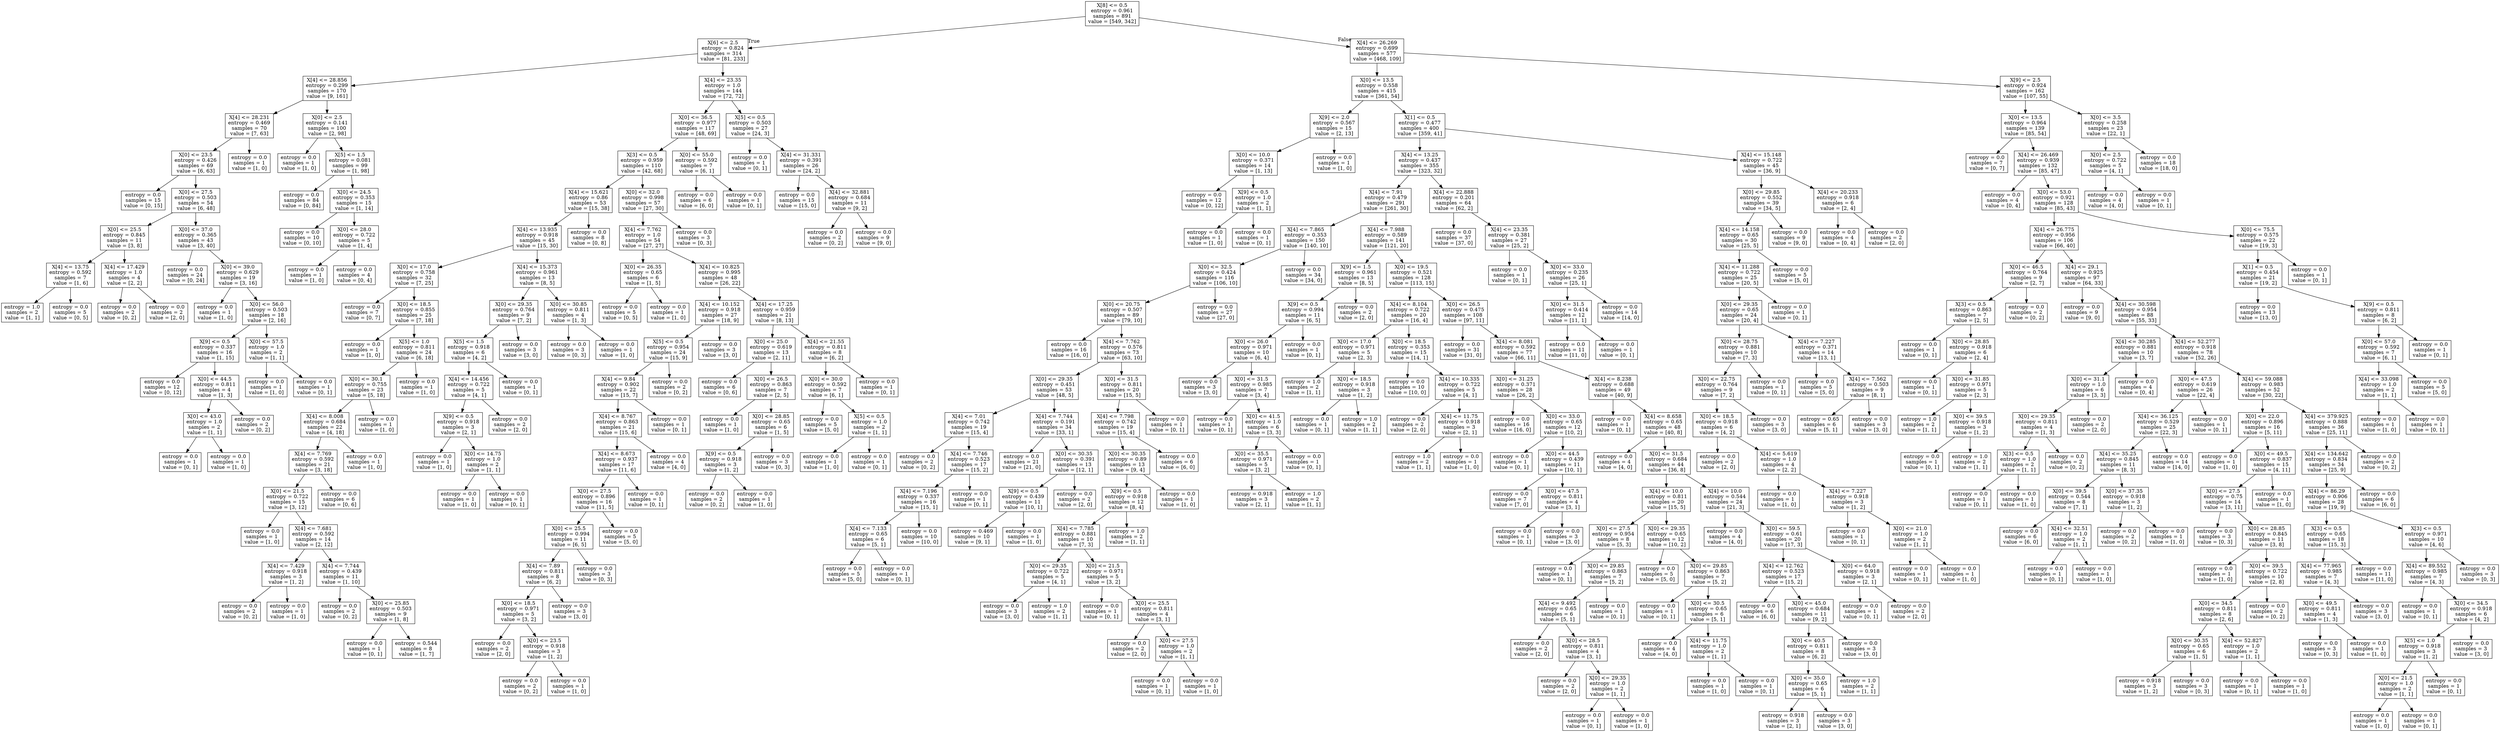 digraph Tree {
node [shape=box] ;
0 [label="X[8] <= 0.5\nentropy = 0.961\nsamples = 891\nvalue = [549, 342]"] ;
1 [label="X[6] <= 2.5\nentropy = 0.824\nsamples = 314\nvalue = [81, 233]"] ;
0 -> 1 [labeldistance=2.5, labelangle=45, headlabel="True"] ;
2 [label="X[4] <= 28.856\nentropy = 0.299\nsamples = 170\nvalue = [9, 161]"] ;
1 -> 2 ;
3 [label="X[4] <= 28.231\nentropy = 0.469\nsamples = 70\nvalue = [7, 63]"] ;
2 -> 3 ;
4 [label="X[0] <= 23.5\nentropy = 0.426\nsamples = 69\nvalue = [6, 63]"] ;
3 -> 4 ;
5 [label="entropy = 0.0\nsamples = 15\nvalue = [0, 15]"] ;
4 -> 5 ;
6 [label="X[0] <= 27.5\nentropy = 0.503\nsamples = 54\nvalue = [6, 48]"] ;
4 -> 6 ;
7 [label="X[0] <= 25.5\nentropy = 0.845\nsamples = 11\nvalue = [3, 8]"] ;
6 -> 7 ;
8 [label="X[4] <= 13.75\nentropy = 0.592\nsamples = 7\nvalue = [1, 6]"] ;
7 -> 8 ;
9 [label="entropy = 1.0\nsamples = 2\nvalue = [1, 1]"] ;
8 -> 9 ;
10 [label="entropy = 0.0\nsamples = 5\nvalue = [0, 5]"] ;
8 -> 10 ;
11 [label="X[4] <= 17.429\nentropy = 1.0\nsamples = 4\nvalue = [2, 2]"] ;
7 -> 11 ;
12 [label="entropy = 0.0\nsamples = 2\nvalue = [0, 2]"] ;
11 -> 12 ;
13 [label="entropy = 0.0\nsamples = 2\nvalue = [2, 0]"] ;
11 -> 13 ;
14 [label="X[0] <= 37.0\nentropy = 0.365\nsamples = 43\nvalue = [3, 40]"] ;
6 -> 14 ;
15 [label="entropy = 0.0\nsamples = 24\nvalue = [0, 24]"] ;
14 -> 15 ;
16 [label="X[0] <= 39.0\nentropy = 0.629\nsamples = 19\nvalue = [3, 16]"] ;
14 -> 16 ;
17 [label="entropy = 0.0\nsamples = 1\nvalue = [1, 0]"] ;
16 -> 17 ;
18 [label="X[0] <= 56.0\nentropy = 0.503\nsamples = 18\nvalue = [2, 16]"] ;
16 -> 18 ;
19 [label="X[9] <= 0.5\nentropy = 0.337\nsamples = 16\nvalue = [1, 15]"] ;
18 -> 19 ;
20 [label="entropy = 0.0\nsamples = 12\nvalue = [0, 12]"] ;
19 -> 20 ;
21 [label="X[0] <= 44.5\nentropy = 0.811\nsamples = 4\nvalue = [1, 3]"] ;
19 -> 21 ;
22 [label="X[0] <= 43.0\nentropy = 1.0\nsamples = 2\nvalue = [1, 1]"] ;
21 -> 22 ;
23 [label="entropy = 0.0\nsamples = 1\nvalue = [0, 1]"] ;
22 -> 23 ;
24 [label="entropy = 0.0\nsamples = 1\nvalue = [1, 0]"] ;
22 -> 24 ;
25 [label="entropy = 0.0\nsamples = 2\nvalue = [0, 2]"] ;
21 -> 25 ;
26 [label="X[0] <= 57.5\nentropy = 1.0\nsamples = 2\nvalue = [1, 1]"] ;
18 -> 26 ;
27 [label="entropy = 0.0\nsamples = 1\nvalue = [1, 0]"] ;
26 -> 27 ;
28 [label="entropy = 0.0\nsamples = 1\nvalue = [0, 1]"] ;
26 -> 28 ;
29 [label="entropy = 0.0\nsamples = 1\nvalue = [1, 0]"] ;
3 -> 29 ;
30 [label="X[0] <= 2.5\nentropy = 0.141\nsamples = 100\nvalue = [2, 98]"] ;
2 -> 30 ;
31 [label="entropy = 0.0\nsamples = 1\nvalue = [1, 0]"] ;
30 -> 31 ;
32 [label="X[5] <= 1.5\nentropy = 0.081\nsamples = 99\nvalue = [1, 98]"] ;
30 -> 32 ;
33 [label="entropy = 0.0\nsamples = 84\nvalue = [0, 84]"] ;
32 -> 33 ;
34 [label="X[0] <= 24.5\nentropy = 0.353\nsamples = 15\nvalue = [1, 14]"] ;
32 -> 34 ;
35 [label="entropy = 0.0\nsamples = 10\nvalue = [0, 10]"] ;
34 -> 35 ;
36 [label="X[0] <= 28.0\nentropy = 0.722\nsamples = 5\nvalue = [1, 4]"] ;
34 -> 36 ;
37 [label="entropy = 0.0\nsamples = 1\nvalue = [1, 0]"] ;
36 -> 37 ;
38 [label="entropy = 0.0\nsamples = 4\nvalue = [0, 4]"] ;
36 -> 38 ;
39 [label="X[4] <= 23.35\nentropy = 1.0\nsamples = 144\nvalue = [72, 72]"] ;
1 -> 39 ;
40 [label="X[0] <= 36.5\nentropy = 0.977\nsamples = 117\nvalue = [48, 69]"] ;
39 -> 40 ;
41 [label="X[3] <= 0.5\nentropy = 0.959\nsamples = 110\nvalue = [42, 68]"] ;
40 -> 41 ;
42 [label="X[4] <= 15.621\nentropy = 0.86\nsamples = 53\nvalue = [15, 38]"] ;
41 -> 42 ;
43 [label="X[4] <= 13.935\nentropy = 0.918\nsamples = 45\nvalue = [15, 30]"] ;
42 -> 43 ;
44 [label="X[0] <= 17.0\nentropy = 0.758\nsamples = 32\nvalue = [7, 25]"] ;
43 -> 44 ;
45 [label="entropy = 0.0\nsamples = 7\nvalue = [0, 7]"] ;
44 -> 45 ;
46 [label="X[0] <= 18.5\nentropy = 0.855\nsamples = 25\nvalue = [7, 18]"] ;
44 -> 46 ;
47 [label="entropy = 0.0\nsamples = 1\nvalue = [1, 0]"] ;
46 -> 47 ;
48 [label="X[5] <= 1.0\nentropy = 0.811\nsamples = 24\nvalue = [6, 18]"] ;
46 -> 48 ;
49 [label="X[0] <= 30.1\nentropy = 0.755\nsamples = 23\nvalue = [5, 18]"] ;
48 -> 49 ;
50 [label="X[4] <= 8.008\nentropy = 0.684\nsamples = 22\nvalue = [4, 18]"] ;
49 -> 50 ;
51 [label="X[4] <= 7.769\nentropy = 0.592\nsamples = 21\nvalue = [3, 18]"] ;
50 -> 51 ;
52 [label="X[0] <= 21.5\nentropy = 0.722\nsamples = 15\nvalue = [3, 12]"] ;
51 -> 52 ;
53 [label="entropy = 0.0\nsamples = 1\nvalue = [1, 0]"] ;
52 -> 53 ;
54 [label="X[4] <= 7.681\nentropy = 0.592\nsamples = 14\nvalue = [2, 12]"] ;
52 -> 54 ;
55 [label="X[4] <= 7.429\nentropy = 0.918\nsamples = 3\nvalue = [1, 2]"] ;
54 -> 55 ;
56 [label="entropy = 0.0\nsamples = 2\nvalue = [0, 2]"] ;
55 -> 56 ;
57 [label="entropy = 0.0\nsamples = 1\nvalue = [1, 0]"] ;
55 -> 57 ;
58 [label="X[4] <= 7.744\nentropy = 0.439\nsamples = 11\nvalue = [1, 10]"] ;
54 -> 58 ;
59 [label="entropy = 0.0\nsamples = 2\nvalue = [0, 2]"] ;
58 -> 59 ;
60 [label="X[0] <= 25.85\nentropy = 0.503\nsamples = 9\nvalue = [1, 8]"] ;
58 -> 60 ;
61 [label="entropy = 0.0\nsamples = 1\nvalue = [0, 1]"] ;
60 -> 61 ;
62 [label="entropy = 0.544\nsamples = 8\nvalue = [1, 7]"] ;
60 -> 62 ;
63 [label="entropy = 0.0\nsamples = 6\nvalue = [0, 6]"] ;
51 -> 63 ;
64 [label="entropy = 0.0\nsamples = 1\nvalue = [1, 0]"] ;
50 -> 64 ;
65 [label="entropy = 0.0\nsamples = 1\nvalue = [1, 0]"] ;
49 -> 65 ;
66 [label="entropy = 0.0\nsamples = 1\nvalue = [1, 0]"] ;
48 -> 66 ;
67 [label="X[4] <= 15.373\nentropy = 0.961\nsamples = 13\nvalue = [8, 5]"] ;
43 -> 67 ;
68 [label="X[0] <= 29.35\nentropy = 0.764\nsamples = 9\nvalue = [7, 2]"] ;
67 -> 68 ;
69 [label="X[5] <= 1.5\nentropy = 0.918\nsamples = 6\nvalue = [4, 2]"] ;
68 -> 69 ;
70 [label="X[4] <= 14.456\nentropy = 0.722\nsamples = 5\nvalue = [4, 1]"] ;
69 -> 70 ;
71 [label="X[9] <= 0.5\nentropy = 0.918\nsamples = 3\nvalue = [2, 1]"] ;
70 -> 71 ;
72 [label="entropy = 0.0\nsamples = 1\nvalue = [1, 0]"] ;
71 -> 72 ;
73 [label="X[0] <= 14.75\nentropy = 1.0\nsamples = 2\nvalue = [1, 1]"] ;
71 -> 73 ;
74 [label="entropy = 0.0\nsamples = 1\nvalue = [1, 0]"] ;
73 -> 74 ;
75 [label="entropy = 0.0\nsamples = 1\nvalue = [0, 1]"] ;
73 -> 75 ;
76 [label="entropy = 0.0\nsamples = 2\nvalue = [2, 0]"] ;
70 -> 76 ;
77 [label="entropy = 0.0\nsamples = 1\nvalue = [0, 1]"] ;
69 -> 77 ;
78 [label="entropy = 0.0\nsamples = 3\nvalue = [3, 0]"] ;
68 -> 78 ;
79 [label="X[0] <= 30.85\nentropy = 0.811\nsamples = 4\nvalue = [1, 3]"] ;
67 -> 79 ;
80 [label="entropy = 0.0\nsamples = 3\nvalue = [0, 3]"] ;
79 -> 80 ;
81 [label="entropy = 0.0\nsamples = 1\nvalue = [1, 0]"] ;
79 -> 81 ;
82 [label="entropy = 0.0\nsamples = 8\nvalue = [0, 8]"] ;
42 -> 82 ;
83 [label="X[0] <= 32.0\nentropy = 0.998\nsamples = 57\nvalue = [27, 30]"] ;
41 -> 83 ;
84 [label="X[4] <= 7.762\nentropy = 1.0\nsamples = 54\nvalue = [27, 27]"] ;
83 -> 84 ;
85 [label="X[0] <= 26.35\nentropy = 0.65\nsamples = 6\nvalue = [1, 5]"] ;
84 -> 85 ;
86 [label="entropy = 0.0\nsamples = 5\nvalue = [0, 5]"] ;
85 -> 86 ;
87 [label="entropy = 0.0\nsamples = 1\nvalue = [1, 0]"] ;
85 -> 87 ;
88 [label="X[4] <= 10.825\nentropy = 0.995\nsamples = 48\nvalue = [26, 22]"] ;
84 -> 88 ;
89 [label="X[4] <= 10.152\nentropy = 0.918\nsamples = 27\nvalue = [18, 9]"] ;
88 -> 89 ;
90 [label="X[5] <= 0.5\nentropy = 0.954\nsamples = 24\nvalue = [15, 9]"] ;
89 -> 90 ;
91 [label="X[4] <= 9.84\nentropy = 0.902\nsamples = 22\nvalue = [15, 7]"] ;
90 -> 91 ;
92 [label="X[4] <= 8.767\nentropy = 0.863\nsamples = 21\nvalue = [15, 6]"] ;
91 -> 92 ;
93 [label="X[4] <= 8.673\nentropy = 0.937\nsamples = 17\nvalue = [11, 6]"] ;
92 -> 93 ;
94 [label="X[0] <= 27.5\nentropy = 0.896\nsamples = 16\nvalue = [11, 5]"] ;
93 -> 94 ;
95 [label="X[0] <= 25.5\nentropy = 0.994\nsamples = 11\nvalue = [6, 5]"] ;
94 -> 95 ;
96 [label="X[4] <= 7.89\nentropy = 0.811\nsamples = 8\nvalue = [6, 2]"] ;
95 -> 96 ;
97 [label="X[0] <= 18.5\nentropy = 0.971\nsamples = 5\nvalue = [3, 2]"] ;
96 -> 97 ;
98 [label="entropy = 0.0\nsamples = 2\nvalue = [2, 0]"] ;
97 -> 98 ;
99 [label="X[0] <= 23.5\nentropy = 0.918\nsamples = 3\nvalue = [1, 2]"] ;
97 -> 99 ;
100 [label="entropy = 0.0\nsamples = 2\nvalue = [0, 2]"] ;
99 -> 100 ;
101 [label="entropy = 0.0\nsamples = 1\nvalue = [1, 0]"] ;
99 -> 101 ;
102 [label="entropy = 0.0\nsamples = 3\nvalue = [3, 0]"] ;
96 -> 102 ;
103 [label="entropy = 0.0\nsamples = 3\nvalue = [0, 3]"] ;
95 -> 103 ;
104 [label="entropy = 0.0\nsamples = 5\nvalue = [5, 0]"] ;
94 -> 104 ;
105 [label="entropy = 0.0\nsamples = 1\nvalue = [0, 1]"] ;
93 -> 105 ;
106 [label="entropy = 0.0\nsamples = 4\nvalue = [4, 0]"] ;
92 -> 106 ;
107 [label="entropy = 0.0\nsamples = 1\nvalue = [0, 1]"] ;
91 -> 107 ;
108 [label="entropy = 0.0\nsamples = 2\nvalue = [0, 2]"] ;
90 -> 108 ;
109 [label="entropy = 0.0\nsamples = 3\nvalue = [3, 0]"] ;
89 -> 109 ;
110 [label="X[4] <= 17.25\nentropy = 0.959\nsamples = 21\nvalue = [8, 13]"] ;
88 -> 110 ;
111 [label="X[0] <= 25.0\nentropy = 0.619\nsamples = 13\nvalue = [2, 11]"] ;
110 -> 111 ;
112 [label="entropy = 0.0\nsamples = 6\nvalue = [0, 6]"] ;
111 -> 112 ;
113 [label="X[0] <= 26.5\nentropy = 0.863\nsamples = 7\nvalue = [2, 5]"] ;
111 -> 113 ;
114 [label="entropy = 0.0\nsamples = 1\nvalue = [1, 0]"] ;
113 -> 114 ;
115 [label="X[0] <= 28.85\nentropy = 0.65\nsamples = 6\nvalue = [1, 5]"] ;
113 -> 115 ;
116 [label="X[9] <= 0.5\nentropy = 0.918\nsamples = 3\nvalue = [1, 2]"] ;
115 -> 116 ;
117 [label="entropy = 0.0\nsamples = 2\nvalue = [0, 2]"] ;
116 -> 117 ;
118 [label="entropy = 0.0\nsamples = 1\nvalue = [1, 0]"] ;
116 -> 118 ;
119 [label="entropy = 0.0\nsamples = 3\nvalue = [0, 3]"] ;
115 -> 119 ;
120 [label="X[4] <= 21.55\nentropy = 0.811\nsamples = 8\nvalue = [6, 2]"] ;
110 -> 120 ;
121 [label="X[0] <= 30.0\nentropy = 0.592\nsamples = 7\nvalue = [6, 1]"] ;
120 -> 121 ;
122 [label="entropy = 0.0\nsamples = 5\nvalue = [5, 0]"] ;
121 -> 122 ;
123 [label="X[5] <= 0.5\nentropy = 1.0\nsamples = 2\nvalue = [1, 1]"] ;
121 -> 123 ;
124 [label="entropy = 0.0\nsamples = 1\nvalue = [1, 0]"] ;
123 -> 124 ;
125 [label="entropy = 0.0\nsamples = 1\nvalue = [0, 1]"] ;
123 -> 125 ;
126 [label="entropy = 0.0\nsamples = 1\nvalue = [0, 1]"] ;
120 -> 126 ;
127 [label="entropy = 0.0\nsamples = 3\nvalue = [0, 3]"] ;
83 -> 127 ;
128 [label="X[0] <= 55.0\nentropy = 0.592\nsamples = 7\nvalue = [6, 1]"] ;
40 -> 128 ;
129 [label="entropy = 0.0\nsamples = 6\nvalue = [6, 0]"] ;
128 -> 129 ;
130 [label="entropy = 0.0\nsamples = 1\nvalue = [0, 1]"] ;
128 -> 130 ;
131 [label="X[5] <= 0.5\nentropy = 0.503\nsamples = 27\nvalue = [24, 3]"] ;
39 -> 131 ;
132 [label="entropy = 0.0\nsamples = 1\nvalue = [0, 1]"] ;
131 -> 132 ;
133 [label="X[4] <= 31.331\nentropy = 0.391\nsamples = 26\nvalue = [24, 2]"] ;
131 -> 133 ;
134 [label="entropy = 0.0\nsamples = 15\nvalue = [15, 0]"] ;
133 -> 134 ;
135 [label="X[4] <= 32.881\nentropy = 0.684\nsamples = 11\nvalue = [9, 2]"] ;
133 -> 135 ;
136 [label="entropy = 0.0\nsamples = 2\nvalue = [0, 2]"] ;
135 -> 136 ;
137 [label="entropy = 0.0\nsamples = 9\nvalue = [9, 0]"] ;
135 -> 137 ;
138 [label="X[4] <= 26.269\nentropy = 0.699\nsamples = 577\nvalue = [468, 109]"] ;
0 -> 138 [labeldistance=2.5, labelangle=-45, headlabel="False"] ;
139 [label="X[0] <= 13.5\nentropy = 0.558\nsamples = 415\nvalue = [361, 54]"] ;
138 -> 139 ;
140 [label="X[9] <= 2.0\nentropy = 0.567\nsamples = 15\nvalue = [2, 13]"] ;
139 -> 140 ;
141 [label="X[0] <= 10.0\nentropy = 0.371\nsamples = 14\nvalue = [1, 13]"] ;
140 -> 141 ;
142 [label="entropy = 0.0\nsamples = 12\nvalue = [0, 12]"] ;
141 -> 142 ;
143 [label="X[9] <= 0.5\nentropy = 1.0\nsamples = 2\nvalue = [1, 1]"] ;
141 -> 143 ;
144 [label="entropy = 0.0\nsamples = 1\nvalue = [1, 0]"] ;
143 -> 144 ;
145 [label="entropy = 0.0\nsamples = 1\nvalue = [0, 1]"] ;
143 -> 145 ;
146 [label="entropy = 0.0\nsamples = 1\nvalue = [1, 0]"] ;
140 -> 146 ;
147 [label="X[1] <= 0.5\nentropy = 0.477\nsamples = 400\nvalue = [359, 41]"] ;
139 -> 147 ;
148 [label="X[4] <= 13.25\nentropy = 0.437\nsamples = 355\nvalue = [323, 32]"] ;
147 -> 148 ;
149 [label="X[4] <= 7.91\nentropy = 0.479\nsamples = 291\nvalue = [261, 30]"] ;
148 -> 149 ;
150 [label="X[4] <= 7.865\nentropy = 0.353\nsamples = 150\nvalue = [140, 10]"] ;
149 -> 150 ;
151 [label="X[0] <= 32.5\nentropy = 0.424\nsamples = 116\nvalue = [106, 10]"] ;
150 -> 151 ;
152 [label="X[0] <= 20.75\nentropy = 0.507\nsamples = 89\nvalue = [79, 10]"] ;
151 -> 152 ;
153 [label="entropy = 0.0\nsamples = 16\nvalue = [16, 0]"] ;
152 -> 153 ;
154 [label="X[4] <= 7.762\nentropy = 0.576\nsamples = 73\nvalue = [63, 10]"] ;
152 -> 154 ;
155 [label="X[0] <= 29.35\nentropy = 0.451\nsamples = 53\nvalue = [48, 5]"] ;
154 -> 155 ;
156 [label="X[4] <= 7.01\nentropy = 0.742\nsamples = 19\nvalue = [15, 4]"] ;
155 -> 156 ;
157 [label="entropy = 0.0\nsamples = 2\nvalue = [0, 2]"] ;
156 -> 157 ;
158 [label="X[4] <= 7.746\nentropy = 0.523\nsamples = 17\nvalue = [15, 2]"] ;
156 -> 158 ;
159 [label="X[4] <= 7.196\nentropy = 0.337\nsamples = 16\nvalue = [15, 1]"] ;
158 -> 159 ;
160 [label="X[4] <= 7.133\nentropy = 0.65\nsamples = 6\nvalue = [5, 1]"] ;
159 -> 160 ;
161 [label="entropy = 0.0\nsamples = 5\nvalue = [5, 0]"] ;
160 -> 161 ;
162 [label="entropy = 0.0\nsamples = 1\nvalue = [0, 1]"] ;
160 -> 162 ;
163 [label="entropy = 0.0\nsamples = 10\nvalue = [10, 0]"] ;
159 -> 163 ;
164 [label="entropy = 0.0\nsamples = 1\nvalue = [0, 1]"] ;
158 -> 164 ;
165 [label="X[4] <= 7.744\nentropy = 0.191\nsamples = 34\nvalue = [33, 1]"] ;
155 -> 165 ;
166 [label="entropy = 0.0\nsamples = 21\nvalue = [21, 0]"] ;
165 -> 166 ;
167 [label="X[0] <= 30.35\nentropy = 0.391\nsamples = 13\nvalue = [12, 1]"] ;
165 -> 167 ;
168 [label="X[9] <= 0.5\nentropy = 0.439\nsamples = 11\nvalue = [10, 1]"] ;
167 -> 168 ;
169 [label="entropy = 0.469\nsamples = 10\nvalue = [9, 1]"] ;
168 -> 169 ;
170 [label="entropy = 0.0\nsamples = 1\nvalue = [1, 0]"] ;
168 -> 170 ;
171 [label="entropy = 0.0\nsamples = 2\nvalue = [2, 0]"] ;
167 -> 171 ;
172 [label="X[0] <= 31.5\nentropy = 0.811\nsamples = 20\nvalue = [15, 5]"] ;
154 -> 172 ;
173 [label="X[4] <= 7.798\nentropy = 0.742\nsamples = 19\nvalue = [15, 4]"] ;
172 -> 173 ;
174 [label="X[0] <= 30.35\nentropy = 0.89\nsamples = 13\nvalue = [9, 4]"] ;
173 -> 174 ;
175 [label="X[9] <= 0.5\nentropy = 0.918\nsamples = 12\nvalue = [8, 4]"] ;
174 -> 175 ;
176 [label="X[4] <= 7.785\nentropy = 0.881\nsamples = 10\nvalue = [7, 3]"] ;
175 -> 176 ;
177 [label="X[0] <= 29.35\nentropy = 0.722\nsamples = 5\nvalue = [4, 1]"] ;
176 -> 177 ;
178 [label="entropy = 0.0\nsamples = 3\nvalue = [3, 0]"] ;
177 -> 178 ;
179 [label="entropy = 1.0\nsamples = 2\nvalue = [1, 1]"] ;
177 -> 179 ;
180 [label="X[0] <= 21.5\nentropy = 0.971\nsamples = 5\nvalue = [3, 2]"] ;
176 -> 180 ;
181 [label="entropy = 0.0\nsamples = 1\nvalue = [0, 1]"] ;
180 -> 181 ;
182 [label="X[0] <= 25.5\nentropy = 0.811\nsamples = 4\nvalue = [3, 1]"] ;
180 -> 182 ;
183 [label="entropy = 0.0\nsamples = 2\nvalue = [2, 0]"] ;
182 -> 183 ;
184 [label="X[0] <= 27.5\nentropy = 1.0\nsamples = 2\nvalue = [1, 1]"] ;
182 -> 184 ;
185 [label="entropy = 0.0\nsamples = 1\nvalue = [0, 1]"] ;
184 -> 185 ;
186 [label="entropy = 0.0\nsamples = 1\nvalue = [1, 0]"] ;
184 -> 186 ;
187 [label="entropy = 1.0\nsamples = 2\nvalue = [1, 1]"] ;
175 -> 187 ;
188 [label="entropy = 0.0\nsamples = 1\nvalue = [1, 0]"] ;
174 -> 188 ;
189 [label="entropy = 0.0\nsamples = 6\nvalue = [6, 0]"] ;
173 -> 189 ;
190 [label="entropy = 0.0\nsamples = 1\nvalue = [0, 1]"] ;
172 -> 190 ;
191 [label="entropy = 0.0\nsamples = 27\nvalue = [27, 0]"] ;
151 -> 191 ;
192 [label="entropy = 0.0\nsamples = 34\nvalue = [34, 0]"] ;
150 -> 192 ;
193 [label="X[4] <= 7.988\nentropy = 0.589\nsamples = 141\nvalue = [121, 20]"] ;
149 -> 193 ;
194 [label="X[9] <= 1.5\nentropy = 0.961\nsamples = 13\nvalue = [8, 5]"] ;
193 -> 194 ;
195 [label="X[9] <= 0.5\nentropy = 0.994\nsamples = 11\nvalue = [6, 5]"] ;
194 -> 195 ;
196 [label="X[0] <= 26.0\nentropy = 0.971\nsamples = 10\nvalue = [6, 4]"] ;
195 -> 196 ;
197 [label="entropy = 0.0\nsamples = 3\nvalue = [3, 0]"] ;
196 -> 197 ;
198 [label="X[0] <= 31.5\nentropy = 0.985\nsamples = 7\nvalue = [3, 4]"] ;
196 -> 198 ;
199 [label="entropy = 0.0\nsamples = 1\nvalue = [0, 1]"] ;
198 -> 199 ;
200 [label="X[0] <= 41.5\nentropy = 1.0\nsamples = 6\nvalue = [3, 3]"] ;
198 -> 200 ;
201 [label="X[0] <= 35.5\nentropy = 0.971\nsamples = 5\nvalue = [3, 2]"] ;
200 -> 201 ;
202 [label="entropy = 0.918\nsamples = 3\nvalue = [2, 1]"] ;
201 -> 202 ;
203 [label="entropy = 1.0\nsamples = 2\nvalue = [1, 1]"] ;
201 -> 203 ;
204 [label="entropy = 0.0\nsamples = 1\nvalue = [0, 1]"] ;
200 -> 204 ;
205 [label="entropy = 0.0\nsamples = 1\nvalue = [0, 1]"] ;
195 -> 205 ;
206 [label="entropy = 0.0\nsamples = 2\nvalue = [2, 0]"] ;
194 -> 206 ;
207 [label="X[0] <= 19.5\nentropy = 0.521\nsamples = 128\nvalue = [113, 15]"] ;
193 -> 207 ;
208 [label="X[4] <= 8.104\nentropy = 0.722\nsamples = 20\nvalue = [16, 4]"] ;
207 -> 208 ;
209 [label="X[0] <= 17.0\nentropy = 0.971\nsamples = 5\nvalue = [2, 3]"] ;
208 -> 209 ;
210 [label="entropy = 1.0\nsamples = 2\nvalue = [1, 1]"] ;
209 -> 210 ;
211 [label="X[0] <= 18.5\nentropy = 0.918\nsamples = 3\nvalue = [1, 2]"] ;
209 -> 211 ;
212 [label="entropy = 0.0\nsamples = 1\nvalue = [0, 1]"] ;
211 -> 212 ;
213 [label="entropy = 1.0\nsamples = 2\nvalue = [1, 1]"] ;
211 -> 213 ;
214 [label="X[0] <= 18.5\nentropy = 0.353\nsamples = 15\nvalue = [14, 1]"] ;
208 -> 214 ;
215 [label="entropy = 0.0\nsamples = 10\nvalue = [10, 0]"] ;
214 -> 215 ;
216 [label="X[4] <= 10.335\nentropy = 0.722\nsamples = 5\nvalue = [4, 1]"] ;
214 -> 216 ;
217 [label="entropy = 0.0\nsamples = 2\nvalue = [2, 0]"] ;
216 -> 217 ;
218 [label="X[4] <= 11.75\nentropy = 0.918\nsamples = 3\nvalue = [2, 1]"] ;
216 -> 218 ;
219 [label="entropy = 1.0\nsamples = 2\nvalue = [1, 1]"] ;
218 -> 219 ;
220 [label="entropy = 0.0\nsamples = 1\nvalue = [1, 0]"] ;
218 -> 220 ;
221 [label="X[0] <= 26.5\nentropy = 0.475\nsamples = 108\nvalue = [97, 11]"] ;
207 -> 221 ;
222 [label="entropy = 0.0\nsamples = 31\nvalue = [31, 0]"] ;
221 -> 222 ;
223 [label="X[4] <= 8.081\nentropy = 0.592\nsamples = 77\nvalue = [66, 11]"] ;
221 -> 223 ;
224 [label="X[0] <= 31.25\nentropy = 0.371\nsamples = 28\nvalue = [26, 2]"] ;
223 -> 224 ;
225 [label="entropy = 0.0\nsamples = 16\nvalue = [16, 0]"] ;
224 -> 225 ;
226 [label="X[0] <= 33.0\nentropy = 0.65\nsamples = 12\nvalue = [10, 2]"] ;
224 -> 226 ;
227 [label="entropy = 0.0\nsamples = 1\nvalue = [0, 1]"] ;
226 -> 227 ;
228 [label="X[0] <= 44.5\nentropy = 0.439\nsamples = 11\nvalue = [10, 1]"] ;
226 -> 228 ;
229 [label="entropy = 0.0\nsamples = 7\nvalue = [7, 0]"] ;
228 -> 229 ;
230 [label="X[0] <= 47.5\nentropy = 0.811\nsamples = 4\nvalue = [3, 1]"] ;
228 -> 230 ;
231 [label="entropy = 0.0\nsamples = 1\nvalue = [0, 1]"] ;
230 -> 231 ;
232 [label="entropy = 0.0\nsamples = 3\nvalue = [3, 0]"] ;
230 -> 232 ;
233 [label="X[4] <= 8.238\nentropy = 0.688\nsamples = 49\nvalue = [40, 9]"] ;
223 -> 233 ;
234 [label="entropy = 0.0\nsamples = 1\nvalue = [0, 1]"] ;
233 -> 234 ;
235 [label="X[4] <= 8.658\nentropy = 0.65\nsamples = 48\nvalue = [40, 8]"] ;
233 -> 235 ;
236 [label="entropy = 0.0\nsamples = 4\nvalue = [4, 0]"] ;
235 -> 236 ;
237 [label="X[0] <= 31.5\nentropy = 0.684\nsamples = 44\nvalue = [36, 8]"] ;
235 -> 237 ;
238 [label="X[4] <= 10.0\nentropy = 0.811\nsamples = 20\nvalue = [15, 5]"] ;
237 -> 238 ;
239 [label="X[0] <= 27.5\nentropy = 0.954\nsamples = 8\nvalue = [5, 3]"] ;
238 -> 239 ;
240 [label="entropy = 0.0\nsamples = 1\nvalue = [0, 1]"] ;
239 -> 240 ;
241 [label="X[0] <= 29.85\nentropy = 0.863\nsamples = 7\nvalue = [5, 2]"] ;
239 -> 241 ;
242 [label="X[4] <= 9.492\nentropy = 0.65\nsamples = 6\nvalue = [5, 1]"] ;
241 -> 242 ;
243 [label="entropy = 0.0\nsamples = 2\nvalue = [2, 0]"] ;
242 -> 243 ;
244 [label="X[0] <= 28.5\nentropy = 0.811\nsamples = 4\nvalue = [3, 1]"] ;
242 -> 244 ;
245 [label="entropy = 0.0\nsamples = 2\nvalue = [2, 0]"] ;
244 -> 245 ;
246 [label="X[0] <= 29.35\nentropy = 1.0\nsamples = 2\nvalue = [1, 1]"] ;
244 -> 246 ;
247 [label="entropy = 0.0\nsamples = 1\nvalue = [0, 1]"] ;
246 -> 247 ;
248 [label="entropy = 0.0\nsamples = 1\nvalue = [1, 0]"] ;
246 -> 248 ;
249 [label="entropy = 0.0\nsamples = 1\nvalue = [0, 1]"] ;
241 -> 249 ;
250 [label="X[0] <= 29.35\nentropy = 0.65\nsamples = 12\nvalue = [10, 2]"] ;
238 -> 250 ;
251 [label="entropy = 0.0\nsamples = 5\nvalue = [5, 0]"] ;
250 -> 251 ;
252 [label="X[0] <= 29.85\nentropy = 0.863\nsamples = 7\nvalue = [5, 2]"] ;
250 -> 252 ;
253 [label="entropy = 0.0\nsamples = 1\nvalue = [0, 1]"] ;
252 -> 253 ;
254 [label="X[0] <= 30.5\nentropy = 0.65\nsamples = 6\nvalue = [5, 1]"] ;
252 -> 254 ;
255 [label="entropy = 0.0\nsamples = 4\nvalue = [4, 0]"] ;
254 -> 255 ;
256 [label="X[4] <= 11.75\nentropy = 1.0\nsamples = 2\nvalue = [1, 1]"] ;
254 -> 256 ;
257 [label="entropy = 0.0\nsamples = 1\nvalue = [1, 0]"] ;
256 -> 257 ;
258 [label="entropy = 0.0\nsamples = 1\nvalue = [0, 1]"] ;
256 -> 258 ;
259 [label="X[4] <= 10.0\nentropy = 0.544\nsamples = 24\nvalue = [21, 3]"] ;
237 -> 259 ;
260 [label="entropy = 0.0\nsamples = 4\nvalue = [4, 0]"] ;
259 -> 260 ;
261 [label="X[0] <= 59.5\nentropy = 0.61\nsamples = 20\nvalue = [17, 3]"] ;
259 -> 261 ;
262 [label="X[4] <= 12.762\nentropy = 0.523\nsamples = 17\nvalue = [15, 2]"] ;
261 -> 262 ;
263 [label="entropy = 0.0\nsamples = 6\nvalue = [6, 0]"] ;
262 -> 263 ;
264 [label="X[0] <= 45.0\nentropy = 0.684\nsamples = 11\nvalue = [9, 2]"] ;
262 -> 264 ;
265 [label="X[0] <= 40.5\nentropy = 0.811\nsamples = 8\nvalue = [6, 2]"] ;
264 -> 265 ;
266 [label="X[0] <= 35.0\nentropy = 0.65\nsamples = 6\nvalue = [5, 1]"] ;
265 -> 266 ;
267 [label="entropy = 0.918\nsamples = 3\nvalue = [2, 1]"] ;
266 -> 267 ;
268 [label="entropy = 0.0\nsamples = 3\nvalue = [3, 0]"] ;
266 -> 268 ;
269 [label="entropy = 1.0\nsamples = 2\nvalue = [1, 1]"] ;
265 -> 269 ;
270 [label="entropy = 0.0\nsamples = 3\nvalue = [3, 0]"] ;
264 -> 270 ;
271 [label="X[0] <= 64.0\nentropy = 0.918\nsamples = 3\nvalue = [2, 1]"] ;
261 -> 271 ;
272 [label="entropy = 0.0\nsamples = 1\nvalue = [0, 1]"] ;
271 -> 272 ;
273 [label="entropy = 0.0\nsamples = 2\nvalue = [2, 0]"] ;
271 -> 273 ;
274 [label="X[4] <= 22.888\nentropy = 0.201\nsamples = 64\nvalue = [62, 2]"] ;
148 -> 274 ;
275 [label="entropy = 0.0\nsamples = 37\nvalue = [37, 0]"] ;
274 -> 275 ;
276 [label="X[4] <= 23.35\nentropy = 0.381\nsamples = 27\nvalue = [25, 2]"] ;
274 -> 276 ;
277 [label="entropy = 0.0\nsamples = 1\nvalue = [0, 1]"] ;
276 -> 277 ;
278 [label="X[0] <= 33.0\nentropy = 0.235\nsamples = 26\nvalue = [25, 1]"] ;
276 -> 278 ;
279 [label="X[0] <= 31.5\nentropy = 0.414\nsamples = 12\nvalue = [11, 1]"] ;
278 -> 279 ;
280 [label="entropy = 0.0\nsamples = 11\nvalue = [11, 0]"] ;
279 -> 280 ;
281 [label="entropy = 0.0\nsamples = 1\nvalue = [0, 1]"] ;
279 -> 281 ;
282 [label="entropy = 0.0\nsamples = 14\nvalue = [14, 0]"] ;
278 -> 282 ;
283 [label="X[4] <= 15.148\nentropy = 0.722\nsamples = 45\nvalue = [36, 9]"] ;
147 -> 283 ;
284 [label="X[0] <= 29.85\nentropy = 0.552\nsamples = 39\nvalue = [34, 5]"] ;
283 -> 284 ;
285 [label="X[4] <= 14.158\nentropy = 0.65\nsamples = 30\nvalue = [25, 5]"] ;
284 -> 285 ;
286 [label="X[4] <= 11.288\nentropy = 0.722\nsamples = 25\nvalue = [20, 5]"] ;
285 -> 286 ;
287 [label="X[0] <= 29.35\nentropy = 0.65\nsamples = 24\nvalue = [20, 4]"] ;
286 -> 287 ;
288 [label="X[0] <= 28.75\nentropy = 0.881\nsamples = 10\nvalue = [7, 3]"] ;
287 -> 288 ;
289 [label="X[0] <= 22.75\nentropy = 0.764\nsamples = 9\nvalue = [7, 2]"] ;
288 -> 289 ;
290 [label="X[0] <= 18.5\nentropy = 0.918\nsamples = 6\nvalue = [4, 2]"] ;
289 -> 290 ;
291 [label="entropy = 0.0\nsamples = 2\nvalue = [2, 0]"] ;
290 -> 291 ;
292 [label="X[4] <= 5.619\nentropy = 1.0\nsamples = 4\nvalue = [2, 2]"] ;
290 -> 292 ;
293 [label="entropy = 0.0\nsamples = 1\nvalue = [1, 0]"] ;
292 -> 293 ;
294 [label="X[4] <= 7.227\nentropy = 0.918\nsamples = 3\nvalue = [1, 2]"] ;
292 -> 294 ;
295 [label="entropy = 0.0\nsamples = 1\nvalue = [0, 1]"] ;
294 -> 295 ;
296 [label="X[0] <= 21.0\nentropy = 1.0\nsamples = 2\nvalue = [1, 1]"] ;
294 -> 296 ;
297 [label="entropy = 0.0\nsamples = 1\nvalue = [0, 1]"] ;
296 -> 297 ;
298 [label="entropy = 0.0\nsamples = 1\nvalue = [1, 0]"] ;
296 -> 298 ;
299 [label="entropy = 0.0\nsamples = 3\nvalue = [3, 0]"] ;
289 -> 299 ;
300 [label="entropy = 0.0\nsamples = 1\nvalue = [0, 1]"] ;
288 -> 300 ;
301 [label="X[4] <= 7.227\nentropy = 0.371\nsamples = 14\nvalue = [13, 1]"] ;
287 -> 301 ;
302 [label="entropy = 0.0\nsamples = 5\nvalue = [5, 0]"] ;
301 -> 302 ;
303 [label="X[4] <= 7.562\nentropy = 0.503\nsamples = 9\nvalue = [8, 1]"] ;
301 -> 303 ;
304 [label="entropy = 0.65\nsamples = 6\nvalue = [5, 1]"] ;
303 -> 304 ;
305 [label="entropy = 0.0\nsamples = 3\nvalue = [3, 0]"] ;
303 -> 305 ;
306 [label="entropy = 0.0\nsamples = 1\nvalue = [0, 1]"] ;
286 -> 306 ;
307 [label="entropy = 0.0\nsamples = 5\nvalue = [5, 0]"] ;
285 -> 307 ;
308 [label="entropy = 0.0\nsamples = 9\nvalue = [9, 0]"] ;
284 -> 308 ;
309 [label="X[4] <= 20.233\nentropy = 0.918\nsamples = 6\nvalue = [2, 4]"] ;
283 -> 309 ;
310 [label="entropy = 0.0\nsamples = 4\nvalue = [0, 4]"] ;
309 -> 310 ;
311 [label="entropy = 0.0\nsamples = 2\nvalue = [2, 0]"] ;
309 -> 311 ;
312 [label="X[9] <= 2.5\nentropy = 0.924\nsamples = 162\nvalue = [107, 55]"] ;
138 -> 312 ;
313 [label="X[0] <= 13.5\nentropy = 0.964\nsamples = 139\nvalue = [85, 54]"] ;
312 -> 313 ;
314 [label="entropy = 0.0\nsamples = 7\nvalue = [0, 7]"] ;
313 -> 314 ;
315 [label="X[4] <= 26.469\nentropy = 0.939\nsamples = 132\nvalue = [85, 47]"] ;
313 -> 315 ;
316 [label="entropy = 0.0\nsamples = 4\nvalue = [0, 4]"] ;
315 -> 316 ;
317 [label="X[0] <= 53.0\nentropy = 0.921\nsamples = 128\nvalue = [85, 43]"] ;
315 -> 317 ;
318 [label="X[4] <= 26.775\nentropy = 0.956\nsamples = 106\nvalue = [66, 40]"] ;
317 -> 318 ;
319 [label="X[0] <= 46.5\nentropy = 0.764\nsamples = 9\nvalue = [2, 7]"] ;
318 -> 319 ;
320 [label="X[3] <= 0.5\nentropy = 0.863\nsamples = 7\nvalue = [2, 5]"] ;
319 -> 320 ;
321 [label="entropy = 0.0\nsamples = 1\nvalue = [0, 1]"] ;
320 -> 321 ;
322 [label="X[0] <= 28.85\nentropy = 0.918\nsamples = 6\nvalue = [2, 4]"] ;
320 -> 322 ;
323 [label="entropy = 0.0\nsamples = 1\nvalue = [0, 1]"] ;
322 -> 323 ;
324 [label="X[0] <= 31.85\nentropy = 0.971\nsamples = 5\nvalue = [2, 3]"] ;
322 -> 324 ;
325 [label="entropy = 1.0\nsamples = 2\nvalue = [1, 1]"] ;
324 -> 325 ;
326 [label="X[0] <= 39.5\nentropy = 0.918\nsamples = 3\nvalue = [1, 2]"] ;
324 -> 326 ;
327 [label="entropy = 0.0\nsamples = 1\nvalue = [0, 1]"] ;
326 -> 327 ;
328 [label="entropy = 1.0\nsamples = 2\nvalue = [1, 1]"] ;
326 -> 328 ;
329 [label="entropy = 0.0\nsamples = 2\nvalue = [0, 2]"] ;
319 -> 329 ;
330 [label="X[4] <= 29.1\nentropy = 0.925\nsamples = 97\nvalue = [64, 33]"] ;
318 -> 330 ;
331 [label="entropy = 0.0\nsamples = 9\nvalue = [9, 0]"] ;
330 -> 331 ;
332 [label="X[4] <= 30.598\nentropy = 0.954\nsamples = 88\nvalue = [55, 33]"] ;
330 -> 332 ;
333 [label="X[4] <= 30.285\nentropy = 0.881\nsamples = 10\nvalue = [3, 7]"] ;
332 -> 333 ;
334 [label="X[0] <= 31.1\nentropy = 1.0\nsamples = 6\nvalue = [3, 3]"] ;
333 -> 334 ;
335 [label="X[0] <= 29.35\nentropy = 0.811\nsamples = 4\nvalue = [1, 3]"] ;
334 -> 335 ;
336 [label="X[3] <= 0.5\nentropy = 1.0\nsamples = 2\nvalue = [1, 1]"] ;
335 -> 336 ;
337 [label="entropy = 0.0\nsamples = 1\nvalue = [0, 1]"] ;
336 -> 337 ;
338 [label="entropy = 0.0\nsamples = 1\nvalue = [1, 0]"] ;
336 -> 338 ;
339 [label="entropy = 0.0\nsamples = 2\nvalue = [0, 2]"] ;
335 -> 339 ;
340 [label="entropy = 0.0\nsamples = 2\nvalue = [2, 0]"] ;
334 -> 340 ;
341 [label="entropy = 0.0\nsamples = 4\nvalue = [0, 4]"] ;
333 -> 341 ;
342 [label="X[4] <= 52.277\nentropy = 0.918\nsamples = 78\nvalue = [52, 26]"] ;
332 -> 342 ;
343 [label="X[0] <= 47.5\nentropy = 0.619\nsamples = 26\nvalue = [22, 4]"] ;
342 -> 343 ;
344 [label="X[4] <= 36.125\nentropy = 0.529\nsamples = 25\nvalue = [22, 3]"] ;
343 -> 344 ;
345 [label="X[4] <= 35.25\nentropy = 0.845\nsamples = 11\nvalue = [8, 3]"] ;
344 -> 345 ;
346 [label="X[0] <= 39.5\nentropy = 0.544\nsamples = 8\nvalue = [7, 1]"] ;
345 -> 346 ;
347 [label="entropy = 0.0\nsamples = 6\nvalue = [6, 0]"] ;
346 -> 347 ;
348 [label="X[4] <= 32.51\nentropy = 1.0\nsamples = 2\nvalue = [1, 1]"] ;
346 -> 348 ;
349 [label="entropy = 0.0\nsamples = 1\nvalue = [0, 1]"] ;
348 -> 349 ;
350 [label="entropy = 0.0\nsamples = 1\nvalue = [1, 0]"] ;
348 -> 350 ;
351 [label="X[0] <= 37.35\nentropy = 0.918\nsamples = 3\nvalue = [1, 2]"] ;
345 -> 351 ;
352 [label="entropy = 0.0\nsamples = 2\nvalue = [0, 2]"] ;
351 -> 352 ;
353 [label="entropy = 0.0\nsamples = 1\nvalue = [1, 0]"] ;
351 -> 353 ;
354 [label="entropy = 0.0\nsamples = 14\nvalue = [14, 0]"] ;
344 -> 354 ;
355 [label="entropy = 0.0\nsamples = 1\nvalue = [0, 1]"] ;
343 -> 355 ;
356 [label="X[4] <= 59.088\nentropy = 0.983\nsamples = 52\nvalue = [30, 22]"] ;
342 -> 356 ;
357 [label="X[0] <= 22.0\nentropy = 0.896\nsamples = 16\nvalue = [5, 11]"] ;
356 -> 357 ;
358 [label="entropy = 0.0\nsamples = 1\nvalue = [1, 0]"] ;
357 -> 358 ;
359 [label="X[0] <= 49.5\nentropy = 0.837\nsamples = 15\nvalue = [4, 11]"] ;
357 -> 359 ;
360 [label="X[0] <= 27.5\nentropy = 0.75\nsamples = 14\nvalue = [3, 11]"] ;
359 -> 360 ;
361 [label="entropy = 0.0\nsamples = 3\nvalue = [0, 3]"] ;
360 -> 361 ;
362 [label="X[0] <= 28.85\nentropy = 0.845\nsamples = 11\nvalue = [3, 8]"] ;
360 -> 362 ;
363 [label="entropy = 0.0\nsamples = 1\nvalue = [1, 0]"] ;
362 -> 363 ;
364 [label="X[0] <= 39.5\nentropy = 0.722\nsamples = 10\nvalue = [2, 8]"] ;
362 -> 364 ;
365 [label="X[0] <= 34.5\nentropy = 0.811\nsamples = 8\nvalue = [2, 6]"] ;
364 -> 365 ;
366 [label="X[0] <= 30.35\nentropy = 0.65\nsamples = 6\nvalue = [1, 5]"] ;
365 -> 366 ;
367 [label="entropy = 0.918\nsamples = 3\nvalue = [1, 2]"] ;
366 -> 367 ;
368 [label="entropy = 0.0\nsamples = 3\nvalue = [0, 3]"] ;
366 -> 368 ;
369 [label="X[4] <= 52.827\nentropy = 1.0\nsamples = 2\nvalue = [1, 1]"] ;
365 -> 369 ;
370 [label="entropy = 0.0\nsamples = 1\nvalue = [0, 1]"] ;
369 -> 370 ;
371 [label="entropy = 0.0\nsamples = 1\nvalue = [1, 0]"] ;
369 -> 371 ;
372 [label="entropy = 0.0\nsamples = 2\nvalue = [0, 2]"] ;
364 -> 372 ;
373 [label="entropy = 0.0\nsamples = 1\nvalue = [1, 0]"] ;
359 -> 373 ;
374 [label="X[4] <= 379.925\nentropy = 0.888\nsamples = 36\nvalue = [25, 11]"] ;
356 -> 374 ;
375 [label="X[4] <= 134.642\nentropy = 0.834\nsamples = 34\nvalue = [25, 9]"] ;
374 -> 375 ;
376 [label="X[4] <= 86.29\nentropy = 0.906\nsamples = 28\nvalue = [19, 9]"] ;
375 -> 376 ;
377 [label="X[3] <= 0.5\nentropy = 0.65\nsamples = 18\nvalue = [15, 3]"] ;
376 -> 377 ;
378 [label="X[4] <= 77.965\nentropy = 0.985\nsamples = 7\nvalue = [4, 3]"] ;
377 -> 378 ;
379 [label="X[0] <= 49.5\nentropy = 0.811\nsamples = 4\nvalue = [1, 3]"] ;
378 -> 379 ;
380 [label="entropy = 0.0\nsamples = 3\nvalue = [0, 3]"] ;
379 -> 380 ;
381 [label="entropy = 0.0\nsamples = 1\nvalue = [1, 0]"] ;
379 -> 381 ;
382 [label="entropy = 0.0\nsamples = 3\nvalue = [3, 0]"] ;
378 -> 382 ;
383 [label="entropy = 0.0\nsamples = 11\nvalue = [11, 0]"] ;
377 -> 383 ;
384 [label="X[3] <= 0.5\nentropy = 0.971\nsamples = 10\nvalue = [4, 6]"] ;
376 -> 384 ;
385 [label="X[4] <= 89.552\nentropy = 0.985\nsamples = 7\nvalue = [4, 3]"] ;
384 -> 385 ;
386 [label="entropy = 0.0\nsamples = 1\nvalue = [0, 1]"] ;
385 -> 386 ;
387 [label="X[0] <= 34.5\nentropy = 0.918\nsamples = 6\nvalue = [4, 2]"] ;
385 -> 387 ;
388 [label="X[5] <= 1.0\nentropy = 0.918\nsamples = 3\nvalue = [1, 2]"] ;
387 -> 388 ;
389 [label="X[0] <= 21.5\nentropy = 1.0\nsamples = 2\nvalue = [1, 1]"] ;
388 -> 389 ;
390 [label="entropy = 0.0\nsamples = 1\nvalue = [1, 0]"] ;
389 -> 390 ;
391 [label="entropy = 0.0\nsamples = 1\nvalue = [0, 1]"] ;
389 -> 391 ;
392 [label="entropy = 0.0\nsamples = 1\nvalue = [0, 1]"] ;
388 -> 392 ;
393 [label="entropy = 0.0\nsamples = 3\nvalue = [3, 0]"] ;
387 -> 393 ;
394 [label="entropy = 0.0\nsamples = 3\nvalue = [0, 3]"] ;
384 -> 394 ;
395 [label="entropy = 0.0\nsamples = 6\nvalue = [6, 0]"] ;
375 -> 395 ;
396 [label="entropy = 0.0\nsamples = 2\nvalue = [0, 2]"] ;
374 -> 396 ;
397 [label="X[0] <= 75.5\nentropy = 0.575\nsamples = 22\nvalue = [19, 3]"] ;
317 -> 397 ;
398 [label="X[1] <= 0.5\nentropy = 0.454\nsamples = 21\nvalue = [19, 2]"] ;
397 -> 398 ;
399 [label="entropy = 0.0\nsamples = 13\nvalue = [13, 0]"] ;
398 -> 399 ;
400 [label="X[9] <= 0.5\nentropy = 0.811\nsamples = 8\nvalue = [6, 2]"] ;
398 -> 400 ;
401 [label="X[0] <= 57.0\nentropy = 0.592\nsamples = 7\nvalue = [6, 1]"] ;
400 -> 401 ;
402 [label="X[4] <= 33.098\nentropy = 1.0\nsamples = 2\nvalue = [1, 1]"] ;
401 -> 402 ;
403 [label="entropy = 0.0\nsamples = 1\nvalue = [1, 0]"] ;
402 -> 403 ;
404 [label="entropy = 0.0\nsamples = 1\nvalue = [0, 1]"] ;
402 -> 404 ;
405 [label="entropy = 0.0\nsamples = 5\nvalue = [5, 0]"] ;
401 -> 405 ;
406 [label="entropy = 0.0\nsamples = 1\nvalue = [0, 1]"] ;
400 -> 406 ;
407 [label="entropy = 0.0\nsamples = 1\nvalue = [0, 1]"] ;
397 -> 407 ;
408 [label="X[0] <= 3.5\nentropy = 0.258\nsamples = 23\nvalue = [22, 1]"] ;
312 -> 408 ;
409 [label="X[0] <= 2.5\nentropy = 0.722\nsamples = 5\nvalue = [4, 1]"] ;
408 -> 409 ;
410 [label="entropy = 0.0\nsamples = 4\nvalue = [4, 0]"] ;
409 -> 410 ;
411 [label="entropy = 0.0\nsamples = 1\nvalue = [0, 1]"] ;
409 -> 411 ;
412 [label="entropy = 0.0\nsamples = 18\nvalue = [18, 0]"] ;
408 -> 412 ;
}
